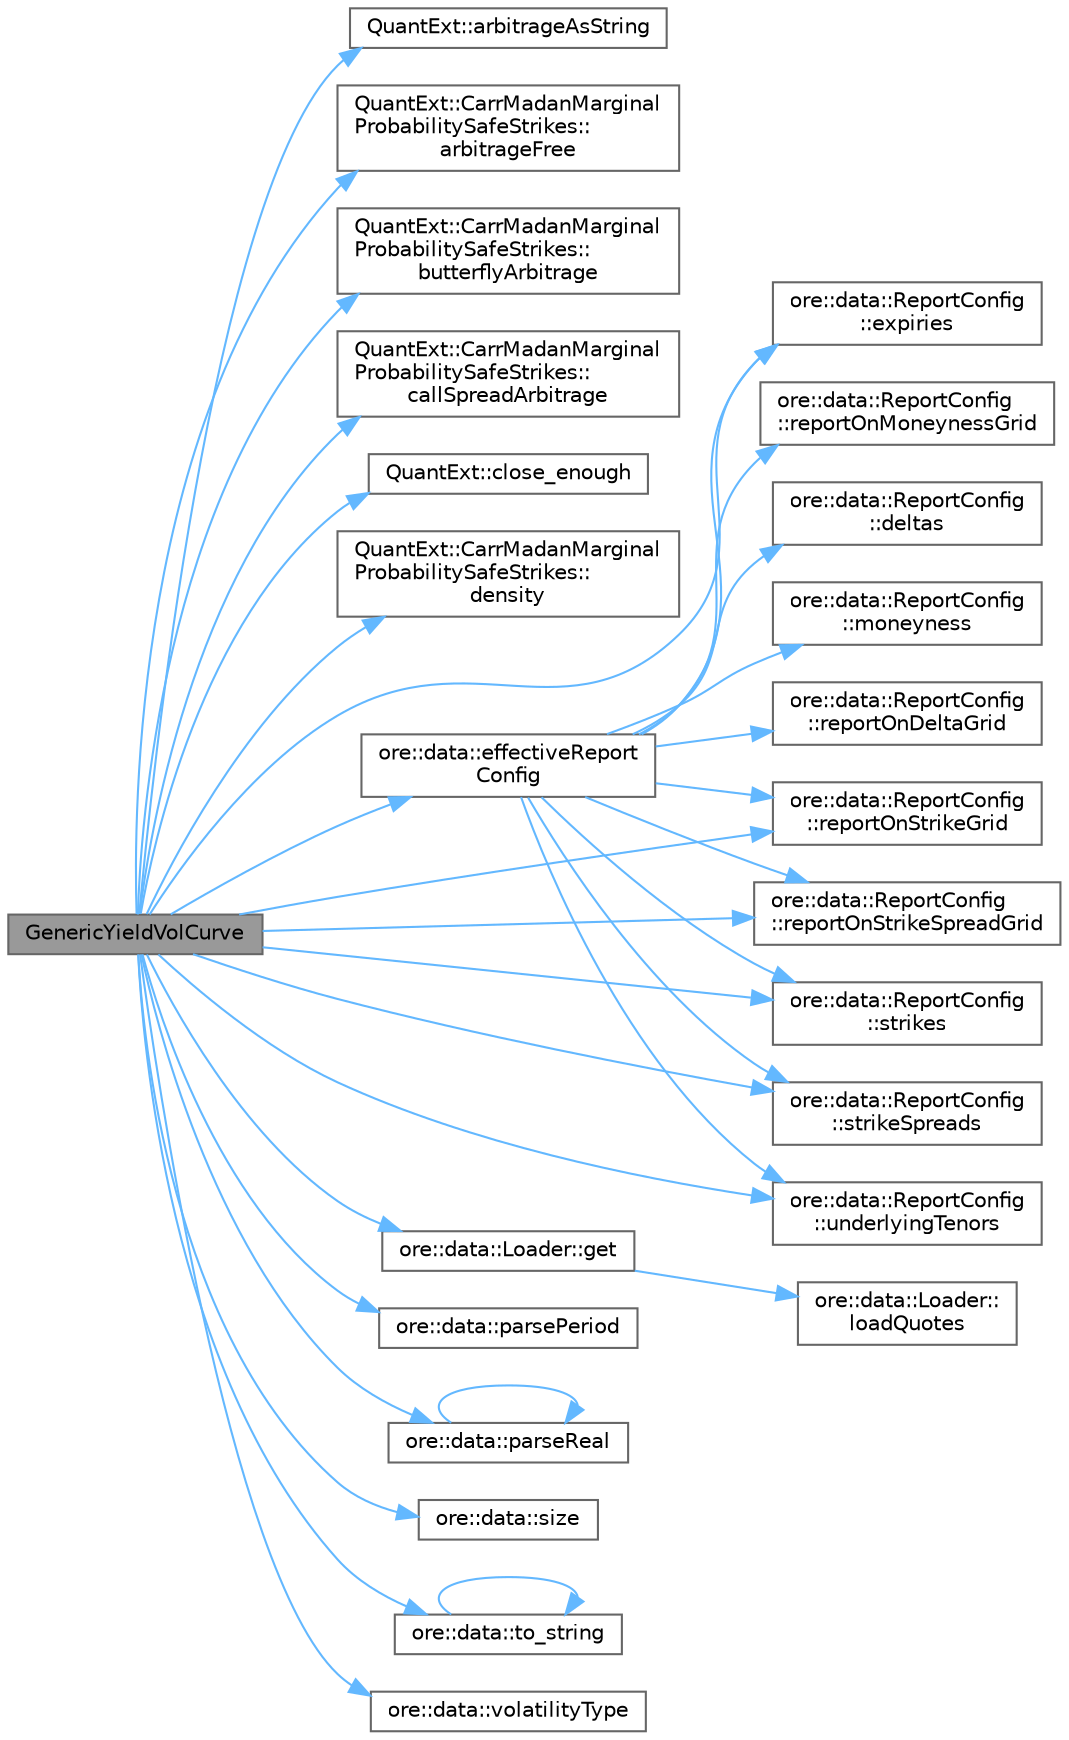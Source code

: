 digraph "GenericYieldVolCurve"
{
 // INTERACTIVE_SVG=YES
 // LATEX_PDF_SIZE
  bgcolor="transparent";
  edge [fontname=Helvetica,fontsize=10,labelfontname=Helvetica,labelfontsize=10];
  node [fontname=Helvetica,fontsize=10,shape=box,height=0.2,width=0.4];
  rankdir="LR";
  Node1 [label="GenericYieldVolCurve",height=0.2,width=0.4,color="gray40", fillcolor="grey60", style="filled", fontcolor="black",tooltip="Detailed constructor."];
  Node1 -> Node2 [color="steelblue1",style="solid"];
  Node2 [label="QuantExt::arbitrageAsString",height=0.2,width=0.4,color="grey40", fillcolor="white", style="filled",URL="C:/dev/ORE/documentation/QuantExt/doc/quantext.tag$namespace_quant_ext.html#ab389c65095cf5cf8101a6244a48a4102",tooltip=" "];
  Node1 -> Node3 [color="steelblue1",style="solid"];
  Node3 [label="QuantExt::CarrMadanMarginal\lProbabilitySafeStrikes::\larbitrageFree",height=0.2,width=0.4,color="grey40", fillcolor="white", style="filled",URL="C:/dev/ORE/documentation/QuantExt/doc/quantext.tag$class_quant_ext_1_1_carr_madan_marginal_probability_safe_strikes.html#a2c9e9c3980a73aa98162a2149d7b0604",tooltip=" "];
  Node1 -> Node4 [color="steelblue1",style="solid"];
  Node4 [label="QuantExt::CarrMadanMarginal\lProbabilitySafeStrikes::\lbutterflyArbitrage",height=0.2,width=0.4,color="grey40", fillcolor="white", style="filled",URL="C:/dev/ORE/documentation/QuantExt/doc/quantext.tag$class_quant_ext_1_1_carr_madan_marginal_probability_safe_strikes.html#a050154669e2d6571151716c8e7c0cb34",tooltip=" "];
  Node1 -> Node5 [color="steelblue1",style="solid"];
  Node5 [label="QuantExt::CarrMadanMarginal\lProbabilitySafeStrikes::\lcallSpreadArbitrage",height=0.2,width=0.4,color="grey40", fillcolor="white", style="filled",URL="C:/dev/ORE/documentation/QuantExt/doc/quantext.tag$class_quant_ext_1_1_carr_madan_marginal_probability_safe_strikes.html#a8e9a460f12d8d5c9001a36bf087a6a8a",tooltip=" "];
  Node1 -> Node6 [color="steelblue1",style="solid"];
  Node6 [label="QuantExt::close_enough",height=0.2,width=0.4,color="grey40", fillcolor="white", style="filled",URL="C:/dev/ORE/documentation/QuantExt/doc/quantext.tag$namespace_quant_ext.html#a1cab4fb6a720eff245acb9f3a7a9e7c5",tooltip=" "];
  Node1 -> Node7 [color="steelblue1",style="solid"];
  Node7 [label="QuantExt::CarrMadanMarginal\lProbabilitySafeStrikes::\ldensity",height=0.2,width=0.4,color="grey40", fillcolor="white", style="filled",URL="C:/dev/ORE/documentation/QuantExt/doc/quantext.tag$class_quant_ext_1_1_carr_madan_marginal_probability_safe_strikes.html#ac92c479ebb5da27bcb6cf6f806bd3860",tooltip=" "];
  Node1 -> Node8 [color="steelblue1",style="solid"];
  Node8 [label="ore::data::effectiveReport\lConfig",height=0.2,width=0.4,color="grey40", fillcolor="white", style="filled",URL="$namespaceore_1_1data.html#a5e51bfe798b6a12ac603d4578c144c6b",tooltip=" "];
  Node8 -> Node9 [color="steelblue1",style="solid"];
  Node9 [label="ore::data::ReportConfig\l::deltas",height=0.2,width=0.4,color="grey40", fillcolor="white", style="filled",URL="$classore_1_1data_1_1_report_config.html#a4e7f096baca32e79358e09ada698bdce",tooltip=" "];
  Node8 -> Node10 [color="steelblue1",style="solid"];
  Node10 [label="ore::data::ReportConfig\l::expiries",height=0.2,width=0.4,color="grey40", fillcolor="white", style="filled",URL="$classore_1_1data_1_1_report_config.html#a82578f32908fbaf6c03607239312437d",tooltip=" "];
  Node8 -> Node11 [color="steelblue1",style="solid"];
  Node11 [label="ore::data::ReportConfig\l::moneyness",height=0.2,width=0.4,color="grey40", fillcolor="white", style="filled",URL="$classore_1_1data_1_1_report_config.html#aee007654632574a63d04e7c6d0bc048f",tooltip=" "];
  Node8 -> Node12 [color="steelblue1",style="solid"];
  Node12 [label="ore::data::ReportConfig\l::reportOnDeltaGrid",height=0.2,width=0.4,color="grey40", fillcolor="white", style="filled",URL="$classore_1_1data_1_1_report_config.html#a13b426492274e696ee57b64ee0905f8b",tooltip=" "];
  Node8 -> Node13 [color="steelblue1",style="solid"];
  Node13 [label="ore::data::ReportConfig\l::reportOnMoneynessGrid",height=0.2,width=0.4,color="grey40", fillcolor="white", style="filled",URL="$classore_1_1data_1_1_report_config.html#a56ab5896ba11edc3f435cefc0c45085a",tooltip=" "];
  Node8 -> Node14 [color="steelblue1",style="solid"];
  Node14 [label="ore::data::ReportConfig\l::reportOnStrikeGrid",height=0.2,width=0.4,color="grey40", fillcolor="white", style="filled",URL="$classore_1_1data_1_1_report_config.html#a74e55eb606801e93e03464e36edc3954",tooltip=" "];
  Node8 -> Node15 [color="steelblue1",style="solid"];
  Node15 [label="ore::data::ReportConfig\l::reportOnStrikeSpreadGrid",height=0.2,width=0.4,color="grey40", fillcolor="white", style="filled",URL="$classore_1_1data_1_1_report_config.html#a5552ccfe35e93f625d97ce7912182770",tooltip=" "];
  Node8 -> Node16 [color="steelblue1",style="solid"];
  Node16 [label="ore::data::ReportConfig\l::strikes",height=0.2,width=0.4,color="grey40", fillcolor="white", style="filled",URL="$classore_1_1data_1_1_report_config.html#a3e27de23896c5cad96fe8b54be7efbfc",tooltip=" "];
  Node8 -> Node17 [color="steelblue1",style="solid"];
  Node17 [label="ore::data::ReportConfig\l::strikeSpreads",height=0.2,width=0.4,color="grey40", fillcolor="white", style="filled",URL="$classore_1_1data_1_1_report_config.html#af8d226e2763da6112782a272b6bf454b",tooltip=" "];
  Node8 -> Node18 [color="steelblue1",style="solid"];
  Node18 [label="ore::data::ReportConfig\l::underlyingTenors",height=0.2,width=0.4,color="grey40", fillcolor="white", style="filled",URL="$classore_1_1data_1_1_report_config.html#a17329bf807a1070ecbc7e03e3cc94df3",tooltip=" "];
  Node1 -> Node10 [color="steelblue1",style="solid"];
  Node1 -> Node19 [color="steelblue1",style="solid"];
  Node19 [label="ore::data::Loader::get",height=0.2,width=0.4,color="grey40", fillcolor="white", style="filled",URL="$classore_1_1data_1_1_loader.html#a19d9f6f808db2631247ec12ffe291225",tooltip="get quote by its unique name, throws if not existent, override in derived classes for performance"];
  Node19 -> Node20 [color="steelblue1",style="solid"];
  Node20 [label="ore::data::Loader::\lloadQuotes",height=0.2,width=0.4,color="grey40", fillcolor="white", style="filled",URL="$classore_1_1data_1_1_loader.html#a0086c4f946085ef0b9d5c56bd1539f91",tooltip="get all quotes, TODO change the return value to std::set"];
  Node1 -> Node21 [color="steelblue1",style="solid"];
  Node21 [label="ore::data::parsePeriod",height=0.2,width=0.4,color="grey40", fillcolor="white", style="filled",URL="$group__utilities.html#ga8e0623e2cb01e250e9cfec4619256208",tooltip="Convert text to QuantLib::Period."];
  Node1 -> Node22 [color="steelblue1",style="solid"];
  Node22 [label="ore::data::parseReal",height=0.2,width=0.4,color="grey40", fillcolor="white", style="filled",URL="$group__utilities.html#gad1db2a68f9a73667c3b4084d63955bdd",tooltip="Convert text to Real."];
  Node22 -> Node22 [color="steelblue1",style="solid"];
  Node1 -> Node14 [color="steelblue1",style="solid"];
  Node1 -> Node15 [color="steelblue1",style="solid"];
  Node1 -> Node23 [color="steelblue1",style="solid"];
  Node23 [label="ore::data::size",height=0.2,width=0.4,color="grey40", fillcolor="white", style="filled",URL="$namespaceore_1_1data.html#a777e216dee6069b548bb87da7152699e",tooltip=" "];
  Node1 -> Node16 [color="steelblue1",style="solid"];
  Node1 -> Node17 [color="steelblue1",style="solid"];
  Node1 -> Node24 [color="steelblue1",style="solid"];
  Node24 [label="ore::data::to_string",height=0.2,width=0.4,color="grey40", fillcolor="white", style="filled",URL="$namespaceore_1_1data.html#a86651dfeb5c18ee891f7a4734d8cf455",tooltip=" "];
  Node24 -> Node24 [color="steelblue1",style="solid"];
  Node1 -> Node18 [color="steelblue1",style="solid"];
  Node1 -> Node25 [color="steelblue1",style="solid"];
  Node25 [label="ore::data::volatilityType",height=0.2,width=0.4,color="grey40", fillcolor="white", style="filled",URL="$namespaceore_1_1data.html#a6a0250258f27a26b9e68baa6ff3752ba",tooltip="Imply QuantLib::VolatilityType from CapFloorVolatilityCurveConfig::VolatilityType."];
}
